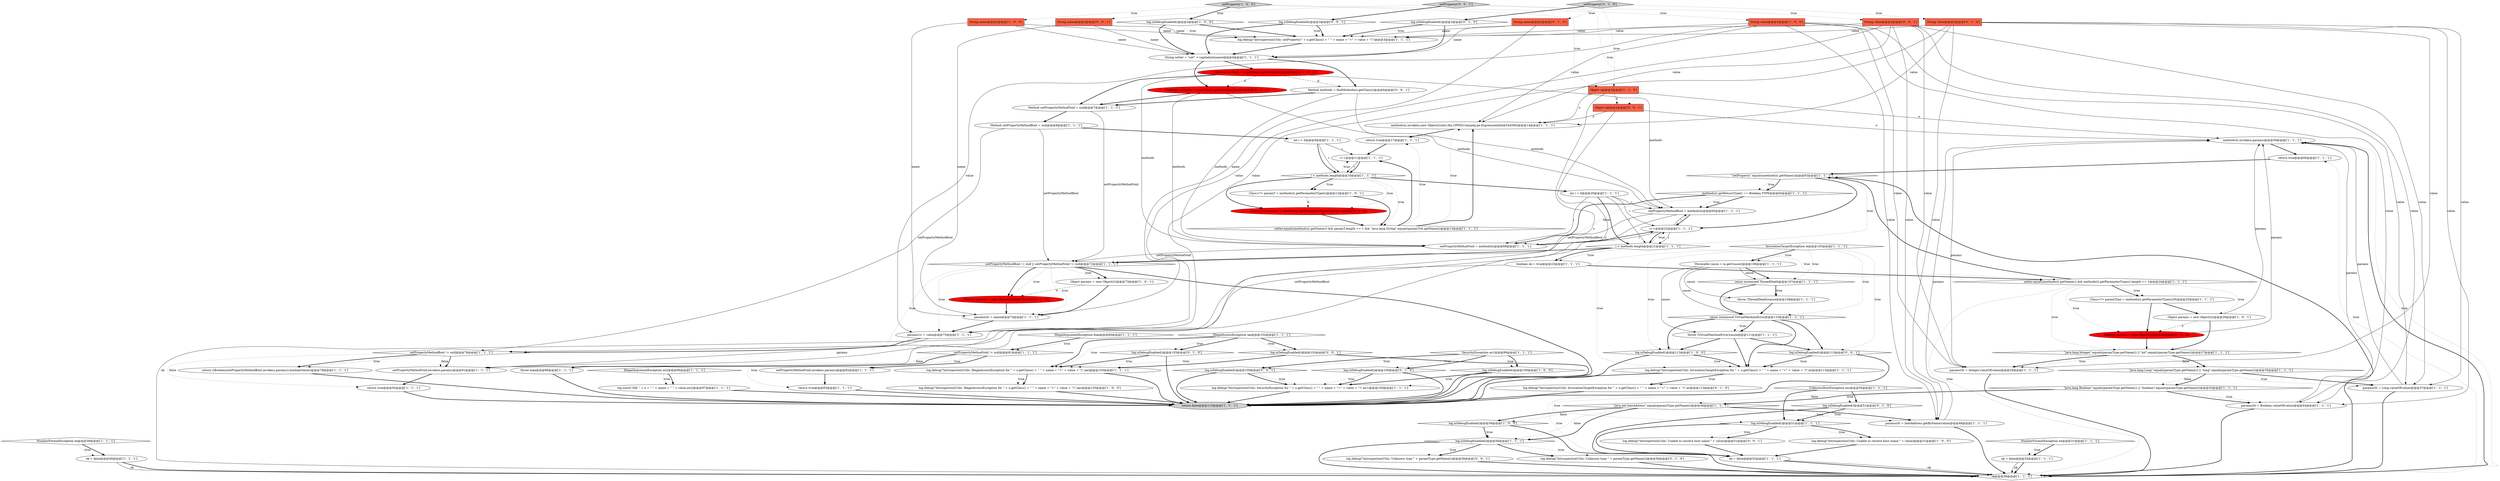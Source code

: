 digraph {
53 [style = filled, label = "setPropertyMethodVoid != null@@@81@@@['1', '1', '1']", fillcolor = white, shape = diamond image = "AAA0AAABBB1BBB"];
83 [style = filled, label = "Method(( methods = o.getClass().getMethods()@@@6@@@['0', '1', '0']", fillcolor = red, shape = ellipse image = "AAA1AAABBB2BBB"];
79 [style = filled, label = "log.isDebugEnabled()@@@103@@@['0', '1', '0']", fillcolor = white, shape = diamond image = "AAA0AAABBB2BBB"];
91 [style = filled, label = "log.isDebugEnabled()@@@100@@@['0', '1', '0']", fillcolor = white, shape = diamond image = "AAA0AAABBB2BBB"];
62 [style = filled, label = "return ((Boolean)setPropertyMethodBool.invoke(o,params)).booleanValue()@@@78@@@['1', '1', '1']", fillcolor = white, shape = ellipse image = "AAA0AAABBB1BBB"];
72 [style = filled, label = "Object params = new Object((((@@@26@@@['1', '0', '1']", fillcolor = white, shape = ellipse image = "AAA0AAABBB1BBB"];
75 [style = filled, label = "InvocationTargetException ie@@@105@@@['1', '1', '1']", fillcolor = white, shape = diamond image = "AAA0AAABBB1BBB"];
80 [style = filled, label = "log.debug(\"IntrospectionUtils: InvocationTargetException for \" + o.getClass() + \" \" + name + \"=\" + value + \")\",ie)@@@113@@@['0', '1', '0']", fillcolor = white, shape = ellipse image = "AAA0AAABBB2BBB"];
18 [style = filled, label = "IllegalAccessException iae@@@102@@@['1', '1', '1']", fillcolor = white, shape = diamond image = "AAA0AAABBB1BBB"];
78 [style = filled, label = "UnknownHostException exc@@@50@@@['1', '1', '1']", fillcolor = white, shape = diamond image = "AAA0AAABBB1BBB"];
68 [style = filled, label = "log.isDebugEnabled()@@@56@@@['1', '0', '0']", fillcolor = white, shape = diamond image = "AAA0AAABBB1BBB"];
67 [style = filled, label = "Object o@@@2@@@['1', '1', '0']", fillcolor = tomato, shape = box image = "AAA0AAABBB1BBB"];
4 [style = filled, label = "return false@@@115@@@['1', '1', '1']", fillcolor = lightgray, shape = ellipse image = "AAA0AAABBB1BBB"];
24 [style = filled, label = "i++@@@11@@@['1', '1', '1']", fillcolor = white, shape = ellipse image = "AAA0AAABBB1BBB"];
89 [style = filled, label = "log.isDebugEnabled()@@@3@@@['0', '1', '0']", fillcolor = white, shape = diamond image = "AAA0AAABBB2BBB"];
59 [style = filled, label = "methods(i(.getReturnType() == Boolean.TYPE@@@64@@@['1', '1', '1']", fillcolor = white, shape = diamond image = "AAA0AAABBB1BBB"];
28 [style = filled, label = "Throwable cause = ie.getCause()@@@106@@@['1', '1', '1']", fillcolor = white, shape = ellipse image = "AAA0AAABBB1BBB"];
60 [style = filled, label = "SecurityException ex1@@@99@@@['1', '1', '1']", fillcolor = white, shape = diamond image = "AAA0AAABBB1BBB"];
19 [style = filled, label = "\"java.net.InetAddress\".equals(paramType.getName())@@@46@@@['1', '1', '1']", fillcolor = white, shape = diamond image = "AAA0AAABBB1BBB"];
10 [style = filled, label = "ok = false@@@40@@@['1', '1', '1']", fillcolor = white, shape = ellipse image = "AAA0AAABBB1BBB"];
71 [style = filled, label = "int i = 0@@@20@@@['1', '1', '1']", fillcolor = white, shape = ellipse image = "AAA0AAABBB1BBB"];
85 [style = filled, label = "Class<?>(( paramT = methods(i(.getParameterTypes()@@@12@@@['0', '1', '0']", fillcolor = red, shape = ellipse image = "AAA1AAABBB2BBB"];
6 [style = filled, label = "params(0( = name@@@74@@@['1', '1', '1']", fillcolor = white, shape = ellipse image = "AAA0AAABBB1BBB"];
5 [style = filled, label = "log.isDebugEnabled()@@@3@@@['1', '0', '0']", fillcolor = white, shape = diamond image = "AAA0AAABBB1BBB"];
101 [style = filled, label = "log.debug(\"IntrospectionUtils: Unknown type \" + paramType.getName())@@@56@@@['0', '0', '1']", fillcolor = white, shape = ellipse image = "AAA0AAABBB3BBB"];
74 [style = filled, label = "setPropertyMethodBool = methods(i(@@@65@@@['1', '1', '1']", fillcolor = white, shape = ellipse image = "AAA0AAABBB1BBB"];
17 [style = filled, label = "IllegalArgumentException ex2@@@96@@@['1', '1', '1']", fillcolor = white, shape = diamond image = "AAA0AAABBB1BBB"];
22 [style = filled, label = "int i = 0@@@9@@@['1', '1', '1']", fillcolor = white, shape = ellipse image = "AAA0AAABBB1BBB"];
26 [style = filled, label = "return true@@@60@@@['1', '1', '1']", fillcolor = white, shape = ellipse image = "AAA0AAABBB1BBB"];
39 [style = filled, label = "Method methods = o.getClass().getMethods()@@@6@@@['1', '0', '0']", fillcolor = red, shape = ellipse image = "AAA1AAABBB1BBB"];
81 [style = filled, label = "String name@@@2@@@['0', '1', '0']", fillcolor = tomato, shape = box image = "AAA0AAABBB2BBB"];
92 [style = filled, label = "log.isDebugEnabled()@@@3@@@['0', '0', '1']", fillcolor = white, shape = diamond image = "AAA0AAABBB3BBB"];
51 [style = filled, label = "i < methods.length@@@10@@@['1', '1', '1']", fillcolor = white, shape = diamond image = "AAA0AAABBB1BBB"];
52 [style = filled, label = "cause instanceof ThreadDeath@@@107@@@['1', '1', '1']", fillcolor = white, shape = diamond image = "AAA0AAABBB1BBB"];
35 [style = filled, label = "log.debug(\"IntrospectionUtils: IllegalAccessException for \" + o.getClass() + \" \" + name + \"=\" + value + \")\",iae)@@@103@@@['1', '0', '0']", fillcolor = white, shape = ellipse image = "AAA0AAABBB1BBB"];
73 [style = filled, label = "NumberFormatException ex@@@31@@@['1', '1', '1']", fillcolor = white, shape = diamond image = "AAA0AAABBB1BBB"];
0 [style = filled, label = "i++@@@22@@@['1', '1', '1']", fillcolor = white, shape = ellipse image = "AAA0AAABBB1BBB"];
76 [style = filled, label = "params(0( = Long.valueOf(value)@@@37@@@['1', '1', '1']", fillcolor = white, shape = ellipse image = "AAA0AAABBB1BBB"];
94 [style = filled, label = "Method methods = findMethods(o.getClass())@@@6@@@['0', '0', '1']", fillcolor = white, shape = ellipse image = "AAA0AAABBB3BBB"];
54 [style = filled, label = "Object params = new Object((((@@@73@@@['1', '0', '1']", fillcolor = white, shape = ellipse image = "AAA0AAABBB1BBB"];
57 [style = filled, label = "setPropertyMethodVoid = methods(i(@@@68@@@['1', '1', '1']", fillcolor = white, shape = ellipse image = "AAA0AAABBB1BBB"];
14 [style = filled, label = "return true@@@17@@@['1', '1', '1']", fillcolor = white, shape = ellipse image = "AAA0AAABBB1BBB"];
77 [style = filled, label = "log.isDebugEnabled()@@@56@@@['1', '1', '1']", fillcolor = white, shape = diamond image = "AAA0AAABBB1BBB"];
63 [style = filled, label = "String setter = \"set\" + capitalize(name)@@@4@@@['1', '1', '1']", fillcolor = white, shape = ellipse image = "AAA0AAABBB1BBB"];
98 [style = filled, label = "log.isDebugEnabled()@@@113@@@['0', '0', '1']", fillcolor = white, shape = diamond image = "AAA0AAABBB3BBB"];
66 [style = filled, label = "\"setProperty\".equals(methods(i(.getName())@@@63@@@['1', '1', '1']", fillcolor = white, shape = diamond image = "AAA0AAABBB1BBB"];
69 [style = filled, label = "setPropertyMethodBool != null@@@76@@@['1', '1', '1']", fillcolor = white, shape = diamond image = "AAA0AAABBB1BBB"];
97 [style = filled, label = "String name@@@2@@@['0', '0', '1']", fillcolor = tomato, shape = box image = "AAA0AAABBB3BBB"];
70 [style = filled, label = "ok = false@@@52@@@['1', '1', '1']", fillcolor = white, shape = ellipse image = "AAA0AAABBB1BBB"];
82 [style = filled, label = "log.isDebugEnabled()@@@51@@@['0', '1', '0']", fillcolor = white, shape = diamond image = "AAA0AAABBB2BBB"];
96 [style = filled, label = "log.debug(\"IntrospectionUtils: Unable to resolve host name:\" + value)@@@51@@@['0', '0', '1']", fillcolor = white, shape = ellipse image = "AAA0AAABBB3BBB"];
36 [style = filled, label = "cause instanceof VirtualMachineError@@@110@@@['1', '1', '1']", fillcolor = white, shape = diamond image = "AAA0AAABBB1BBB"];
37 [style = filled, label = "ok = false@@@32@@@['1', '1', '1']", fillcolor = white, shape = ellipse image = "AAA0AAABBB1BBB"];
1 [style = filled, label = "methods(i(.invoke(o,params)@@@59@@@['1', '1', '1']", fillcolor = white, shape = ellipse image = "AAA0AAABBB1BBB"];
21 [style = filled, label = "log.debug(\"IntrospectionUtils: InvocationTargetException for \" + o.getClass() + \" \" + name + \"=\" + value + \")\",ie)@@@113@@@['1', '1', '1']", fillcolor = white, shape = ellipse image = "AAA0AAABBB1BBB"];
31 [style = filled, label = "params(0( = Boolean.valueOf(value)@@@44@@@['1', '1', '1']", fillcolor = white, shape = ellipse image = "AAA0AAABBB1BBB"];
13 [style = filled, label = "String name@@@2@@@['1', '0', '0']", fillcolor = tomato, shape = box image = "AAA0AAABBB1BBB"];
38 [style = filled, label = "IllegalArgumentException biae@@@80@@@['1', '1', '1']", fillcolor = white, shape = diamond image = "AAA0AAABBB1BBB"];
99 [style = filled, label = "String value@@@2@@@['0', '0', '1']", fillcolor = tomato, shape = box image = "AAA0AAABBB3BBB"];
50 [style = filled, label = "setter.equals(methods(i(.getName()) && methods(i(.getParameterTypes().length == 1@@@24@@@['1', '1', '1']", fillcolor = white, shape = diamond image = "AAA0AAABBB1BBB"];
42 [style = filled, label = "return true@@@83@@@['1', '1', '1']", fillcolor = white, shape = ellipse image = "AAA0AAABBB1BBB"];
23 [style = filled, label = "log.isDebugEnabled()@@@100@@@['1', '0', '0']", fillcolor = white, shape = diamond image = "AAA0AAABBB1BBB"];
48 [style = filled, label = "\"java.lang.Long\".equals(paramType.getName()) || \"long\".equals(paramType.getName())@@@35@@@['1', '1', '1']", fillcolor = white, shape = diamond image = "AAA0AAABBB1BBB"];
46 [style = filled, label = "throw biae@@@86@@@['1', '1', '1']", fillcolor = white, shape = ellipse image = "AAA0AAABBB1BBB"];
49 [style = filled, label = "Class<?> paramType = methods(i(.getParameterTypes()(0(@@@25@@@['1', '1', '1']", fillcolor = white, shape = ellipse image = "AAA0AAABBB1BBB"];
34 [style = filled, label = "Class<?> paramT = methods(i(.getParameterTypes()@@@12@@@['1', '0', '1']", fillcolor = white, shape = ellipse image = "AAA0AAABBB1BBB"];
29 [style = filled, label = "throw (VirtualMachineError)cause@@@111@@@['1', '1', '1']", fillcolor = white, shape = ellipse image = "AAA0AAABBB1BBB"];
25 [style = filled, label = "setPropertyMethodVoid.invoke(o,params)@@@91@@@['1', '1', '1']", fillcolor = white, shape = ellipse image = "AAA0AAABBB1BBB"];
58 [style = filled, label = "log.warn(\"IAE \" + o + \" \" + name + \" \" + value,ex2)@@@97@@@['1', '1', '1']", fillcolor = white, shape = ellipse image = "AAA0AAABBB1BBB"];
12 [style = filled, label = "log.debug(\"IntrospectionUtils: Unable to resolve host name:\" + value)@@@51@@@['1', '0', '0']", fillcolor = white, shape = ellipse image = "AAA0AAABBB1BBB"];
2 [style = filled, label = "throw (ThreadDeath)cause@@@108@@@['1', '1', '1']", fillcolor = white, shape = ellipse image = "AAA0AAABBB1BBB"];
30 [style = filled, label = "setPropertyMethodVoid.invoke(o,params)@@@82@@@['1', '1', '1']", fillcolor = white, shape = ellipse image = "AAA0AAABBB1BBB"];
33 [style = filled, label = "ok@@@58@@@['1', '1', '1']", fillcolor = white, shape = diamond image = "AAA0AAABBB1BBB"];
16 [style = filled, label = "return true@@@92@@@['1', '1', '1']", fillcolor = white, shape = ellipse image = "AAA0AAABBB1BBB"];
102 [style = filled, label = "Object o@@@2@@@['0', '0', '1']", fillcolor = tomato, shape = box image = "AAA0AAABBB3BBB"];
45 [style = filled, label = "log.debug(\"IntrospectionUtils: IllegalAccessException for \" + o.getClass() + \" \" + name + \"=\" + value + \")\",iae)@@@103@@@['1', '1', '1']", fillcolor = white, shape = ellipse image = "AAA0AAABBB1BBB"];
61 [style = filled, label = "setter.equals(methods(i(.getName()) && paramT.length == 1 && \"java.lang.String\".equals(paramT(0(.getName())@@@13@@@['1', '1', '1']", fillcolor = white, shape = diamond image = "AAA0AAABBB1BBB"];
84 [style = filled, label = "String value@@@2@@@['0', '1', '0']", fillcolor = tomato, shape = box image = "AAA0AAABBB2BBB"];
100 [style = filled, label = "log.isDebugEnabled()@@@103@@@['0', '0', '1']", fillcolor = white, shape = diamond image = "AAA0AAABBB3BBB"];
88 [style = filled, label = "log.debug(\"IntrospectionUtils: Unknown type \" + paramType.getName())@@@56@@@['0', '1', '0']", fillcolor = white, shape = ellipse image = "AAA0AAABBB2BBB"];
44 [style = filled, label = "\"java.lang.Boolean\".equals(paramType.getName()) || \"boolean\".equals(paramType.getName())@@@43@@@['1', '1', '1']", fillcolor = white, shape = diamond image = "AAA0AAABBB1BBB"];
93 [style = filled, label = "setProperty['0', '0', '1']", fillcolor = lightgray, shape = diamond image = "AAA0AAABBB3BBB"];
47 [style = filled, label = "log.isDebugEnabled()@@@51@@@['1', '1', '1']", fillcolor = white, shape = diamond image = "AAA0AAABBB1BBB"];
86 [style = filled, label = "Object(( params = new Object((((@@@73@@@['0', '1', '0']", fillcolor = red, shape = ellipse image = "AAA1AAABBB2BBB"];
87 [style = filled, label = "Object(( params = new Object((((@@@26@@@['0', '1', '0']", fillcolor = red, shape = ellipse image = "AAA1AAABBB2BBB"];
7 [style = filled, label = "setPropertyMethodBool != null || setPropertyMethodVoid != null@@@72@@@['1', '1', '1']", fillcolor = white, shape = diamond image = "AAA0AAABBB1BBB"];
90 [style = filled, label = "setProperty['0', '1', '0']", fillcolor = lightgray, shape = diamond image = "AAA0AAABBB2BBB"];
9 [style = filled, label = "methods(i(.invoke(o,new Object((((edu.fdu.CPPDG.tinypdg.pe.ExpressionInfo@544590)@@@14@@@['1', '1', '1']", fillcolor = white, shape = ellipse image = "AAA0AAABBB1BBB"];
20 [style = filled, label = "log.isDebugEnabled()@@@113@@@['1', '0', '0']", fillcolor = white, shape = diamond image = "AAA0AAABBB1BBB"];
27 [style = filled, label = "log.debug(\"IntrospectionUtils: SecurityException for \" + o.getClass() + \" \" + name + \"=\" + value + \")\",ex1)@@@100@@@['1', '1', '1']", fillcolor = white, shape = ellipse image = "AAA0AAABBB1BBB"];
15 [style = filled, label = "NumberFormatException ex@@@39@@@['1', '1', '1']", fillcolor = white, shape = diamond image = "AAA0AAABBB1BBB"];
41 [style = filled, label = "params(0( = Integer.valueOf(value)@@@29@@@['1', '1', '1']", fillcolor = white, shape = ellipse image = "AAA0AAABBB1BBB"];
43 [style = filled, label = "String value@@@2@@@['1', '0', '0']", fillcolor = tomato, shape = box image = "AAA0AAABBB1BBB"];
95 [style = filled, label = "log.isDebugEnabled()@@@100@@@['0', '0', '1']", fillcolor = white, shape = diamond image = "AAA0AAABBB3BBB"];
55 [style = filled, label = "params(0( = InetAddress.getByName(value)@@@48@@@['1', '1', '1']", fillcolor = white, shape = ellipse image = "AAA0AAABBB1BBB"];
8 [style = filled, label = "log.debug(\"IntrospectionUtils: setProperty(\" + o.getClass() + \" \" + name + \"=\" + value + \")\")@@@3@@@['1', '1', '1']", fillcolor = white, shape = ellipse image = "AAA0AAABBB1BBB"];
65 [style = filled, label = "params(1( = value@@@75@@@['1', '1', '1']", fillcolor = white, shape = ellipse image = "AAA0AAABBB1BBB"];
3 [style = filled, label = "Method setPropertyMethodVoid = null@@@7@@@['1', '1', '1']", fillcolor = white, shape = ellipse image = "AAA0AAABBB1BBB"];
64 [style = filled, label = "i < methods.length@@@21@@@['1', '1', '1']", fillcolor = white, shape = diamond image = "AAA0AAABBB1BBB"];
40 [style = filled, label = "\"java.lang.Integer\".equals(paramType.getName()) || \"int\".equals(paramType.getName())@@@27@@@['1', '1', '1']", fillcolor = white, shape = diamond image = "AAA0AAABBB1BBB"];
56 [style = filled, label = "setProperty['1', '0', '0']", fillcolor = lightgray, shape = diamond image = "AAA0AAABBB1BBB"];
32 [style = filled, label = "boolean ok = true@@@23@@@['1', '1', '1']", fillcolor = white, shape = ellipse image = "AAA0AAABBB1BBB"];
11 [style = filled, label = "Method setPropertyMethodBool = null@@@8@@@['1', '1', '1']", fillcolor = white, shape = ellipse image = "AAA0AAABBB1BBB"];
14->24 [style = bold, label=""];
56->67 [style = dotted, label="true"];
15->10 [style = bold, label=""];
34->61 [style = bold, label=""];
21->80 [style = bold, label=""];
18->100 [style = bold, label=""];
7->54 [style = dotted, label="true"];
5->63 [style = bold, label=""];
19->55 [style = bold, label=""];
77->88 [style = bold, label=""];
39->83 [style = dashed, label="0"];
7->69 [style = dotted, label="true"];
36->29 [style = bold, label=""];
7->86 [style = bold, label=""];
64->32 [style = dotted, label="true"];
8->63 [style = bold, label=""];
43->76 [style = solid, label="value"];
92->8 [style = dotted, label="true"];
71->64 [style = solid, label="i"];
75->36 [style = dotted, label="true"];
44->19 [style = bold, label=""];
59->57 [style = bold, label=""];
75->98 [style = dotted, label="true"];
56->43 [style = dotted, label="true"];
94->3 [style = bold, label=""];
92->8 [style = bold, label=""];
57->7 [style = solid, label="setPropertyMethodVoid"];
48->76 [style = dotted, label="true"];
43->41 [style = solid, label="value"];
40->48 [style = dotted, label="false"];
33->26 [style = dotted, label="true"];
18->45 [style = bold, label=""];
36->20 [style = bold, label=""];
98->21 [style = bold, label=""];
63->83 [style = bold, label=""];
99->8 [style = solid, label="value"];
66->0 [style = bold, label=""];
83->57 [style = solid, label="methods"];
71->0 [style = solid, label="i"];
24->51 [style = solid, label="i"];
81->8 [style = solid, label="name"];
7->86 [style = dotted, label="true"];
93->92 [style = bold, label=""];
101->33 [style = bold, label=""];
32->33 [style = solid, label="ok"];
99->76 [style = solid, label="value"];
91->27 [style = dotted, label="true"];
85->61 [style = bold, label=""];
28->52 [style = bold, label=""];
0->74 [style = solid, label="i"];
71->64 [style = bold, label=""];
77->88 [style = dotted, label="true"];
89->8 [style = bold, label=""];
99->55 [style = solid, label="value"];
22->51 [style = solid, label="i"];
97->63 [style = solid, label="name"];
28->2 [style = solid, label="cause"];
48->44 [style = dotted, label="false"];
9->14 [style = bold, label=""];
65->69 [style = bold, label=""];
84->41 [style = solid, label="value"];
50->33 [style = dotted, label="true"];
13->8 [style = solid, label="name"];
98->21 [style = dotted, label="true"];
61->24 [style = bold, label=""];
50->66 [style = bold, label=""];
69->62 [style = dotted, label="true"];
54->6 [style = bold, label=""];
79->45 [style = bold, label=""];
71->57 [style = solid, label="i"];
44->19 [style = dotted, label="false"];
2->36 [style = bold, label=""];
37->33 [style = bold, label=""];
94->57 [style = solid, label="methods"];
45->35 [style = bold, label=""];
90->89 [style = bold, label=""];
3->7 [style = solid, label="setPropertyMethodVoid"];
26->66 [style = bold, label=""];
78->47 [style = dotted, label="true"];
75->52 [style = dotted, label="true"];
51->71 [style = bold, label=""];
40->41 [style = dotted, label="true"];
47->96 [style = dotted, label="true"];
60->23 [style = bold, label=""];
67->25 [style = solid, label="o"];
39->94 [style = dashed, label="0"];
7->6 [style = dotted, label="true"];
43->31 [style = solid, label="value"];
51->34 [style = dotted, label="true"];
73->37 [style = bold, label=""];
53->30 [style = dotted, label="true"];
82->47 [style = bold, label=""];
80->4 [style = bold, label=""];
51->24 [style = dotted, label="true"];
96->70 [style = bold, label=""];
47->12 [style = dotted, label="true"];
67->9 [style = solid, label="o"];
30->42 [style = bold, label=""];
28->36 [style = solid, label="cause"];
3->11 [style = bold, label=""];
38->53 [style = bold, label=""];
70->33 [style = bold, label=""];
53->30 [style = bold, label=""];
15->10 [style = dotted, label="true"];
43->8 [style = solid, label="value"];
57->0 [style = bold, label=""];
48->44 [style = bold, label=""];
75->28 [style = bold, label=""];
88->33 [style = bold, label=""];
84->9 [style = solid, label="value"];
95->27 [style = dotted, label="true"];
50->49 [style = bold, label=""];
89->63 [style = bold, label=""];
90->81 [style = dotted, label="true"];
51->85 [style = bold, label=""];
69->62 [style = bold, label=""];
84->76 [style = solid, label="value"];
19->68 [style = dotted, label="false"];
18->45 [style = dotted, label="true"];
69->16 [style = dotted, label="false"];
29->20 [style = bold, label=""];
87->40 [style = bold, label=""];
72->1 [style = solid, label="params"];
102->25 [style = solid, label="o"];
46->4 [style = bold, label=""];
0->64 [style = solid, label="i"];
52->2 [style = dotted, label="true"];
75->28 [style = dotted, label="true"];
31->33 [style = bold, label=""];
99->9 [style = solid, label="value"];
73->37 [style = dotted, label="true"];
82->70 [style = bold, label=""];
23->27 [style = dotted, label="true"];
11->7 [style = solid, label="setPropertyMethodBool"];
99->41 [style = solid, label="value"];
44->31 [style = dotted, label="true"];
79->4 [style = bold, label=""];
64->50 [style = dotted, label="true"];
41->1 [style = solid, label="params"];
74->7 [style = solid, label="setPropertyMethodBool"];
84->8 [style = solid, label="value"];
69->25 [style = dotted, label="false"];
55->1 [style = solid, label="params"];
5->8 [style = dotted, label="true"];
64->0 [style = dotted, label="true"];
36->29 [style = dotted, label="true"];
52->36 [style = bold, label=""];
78->82 [style = bold, label=""];
100->4 [style = bold, label=""];
13->6 [style = solid, label="name"];
63->39 [style = bold, label=""];
87->1 [style = solid, label="params"];
32->50 [style = bold, label=""];
61->14 [style = dotted, label="true"];
50->49 [style = dotted, label="true"];
21->4 [style = bold, label=""];
37->33 [style = solid, label="ok"];
47->96 [style = bold, label=""];
24->51 [style = bold, label=""];
97->8 [style = solid, label="name"];
78->70 [style = dotted, label="true"];
51->85 [style = dotted, label="true"];
50->87 [style = dotted, label="true"];
21->80 [style = dotted, label="true"];
100->45 [style = bold, label=""];
17->58 [style = bold, label=""];
91->4 [style = bold, label=""];
102->9 [style = solid, label="o"];
98->4 [style = bold, label=""];
61->9 [style = dotted, label="true"];
48->76 [style = bold, label=""];
19->68 [style = bold, label=""];
56->5 [style = bold, label=""];
83->3 [style = bold, label=""];
51->61 [style = dotted, label="true"];
84->55 [style = solid, label="value"];
7->4 [style = bold, label=""];
72->40 [style = bold, label=""];
86->6 [style = bold, label=""];
12->70 [style = bold, label=""];
18->79 [style = bold, label=""];
47->70 [style = bold, label=""];
7->54 [style = bold, label=""];
25->16 [style = bold, label=""];
36->98 [style = bold, label=""];
93->102 [style = dotted, label="true"];
29->21 [style = bold, label=""];
53->46 [style = dotted, label="false"];
76->33 [style = bold, label=""];
56->13 [style = dotted, label="true"];
17->58 [style = dotted, label="true"];
39->57 [style = solid, label="methods"];
53->42 [style = dotted, label="true"];
6->65 [style = bold, label=""];
92->63 [style = bold, label=""];
29->98 [style = bold, label=""];
42->4 [style = bold, label=""];
53->46 [style = bold, label=""];
22->51 [style = bold, label=""];
81->63 [style = solid, label="name"];
74->69 [style = solid, label="setPropertyMethodBool"];
102->1 [style = solid, label="o"];
99->65 [style = solid, label="value"];
64->66 [style = dotted, label="true"];
89->8 [style = dotted, label="true"];
67->1 [style = solid, label="o"];
77->101 [style = bold, label=""];
49->87 [style = bold, label=""];
0->57 [style = solid, label="i"];
11->69 [style = solid, label="setPropertyMethodBool"];
84->31 [style = solid, label="value"];
43->55 [style = solid, label="value"];
76->1 [style = solid, label="params"];
10->33 [style = solid, label="ok"];
70->33 [style = solid, label="ok"];
66->59 [style = dotted, label="true"];
78->82 [style = dotted, label="true"];
90->84 [style = dotted, label="true"];
11->22 [style = bold, label=""];
60->91 [style = dotted, label="true"];
41->33 [style = bold, label=""];
10->33 [style = bold, label=""];
58->4 [style = bold, label=""];
16->4 [style = bold, label=""];
81->6 [style = solid, label="name"];
71->74 [style = solid, label="i"];
64->32 [style = bold, label=""];
77->101 [style = dotted, label="true"];
19->77 [style = bold, label=""];
44->31 [style = bold, label=""];
22->24 [style = solid, label="i"];
79->45 [style = dotted, label="true"];
39->74 [style = solid, label="methods"];
5->8 [style = bold, label=""];
19->77 [style = dotted, label="false"];
100->45 [style = dotted, label="true"];
84->65 [style = solid, label="value"];
33->66 [style = bold, label=""];
50->40 [style = dotted, label="true"];
40->48 [style = bold, label=""];
60->95 [style = dotted, label="true"];
23->27 [style = bold, label=""];
18->100 [style = dotted, label="true"];
75->20 [style = dotted, label="true"];
74->0 [style = bold, label=""];
62->4 [style = bold, label=""];
47->12 [style = bold, label=""];
60->23 [style = dotted, label="true"];
68->33 [style = bold, label=""];
18->79 [style = dotted, label="true"];
23->4 [style = bold, label=""];
63->94 [style = bold, label=""];
39->3 [style = bold, label=""];
72->87 [style = dashed, label="0"];
43->65 [style = solid, label="value"];
54->86 [style = dashed, label="0"];
33->1 [style = bold, label=""];
52->2 [style = bold, label=""];
20->21 [style = dotted, label="true"];
61->9 [style = bold, label=""];
60->91 [style = bold, label=""];
93->99 [style = dotted, label="true"];
34->85 [style = dashed, label="0"];
1->26 [style = bold, label=""];
59->74 [style = bold, label=""];
90->67 [style = dotted, label="true"];
67->102 [style = dashed, label="0"];
35->4 [style = bold, label=""];
95->27 [style = bold, label=""];
68->77 [style = bold, label=""];
13->63 [style = solid, label="name"];
20->4 [style = bold, label=""];
45->4 [style = bold, label=""];
83->74 [style = solid, label="methods"];
20->21 [style = bold, label=""];
0->64 [style = bold, label=""];
60->95 [style = bold, label=""];
65->25 [style = solid, label="params"];
36->21 [style = bold, label=""];
64->7 [style = bold, label=""];
27->4 [style = bold, label=""];
59->57 [style = dotted, label="false"];
78->47 [style = bold, label=""];
99->31 [style = solid, label="value"];
19->55 [style = dotted, label="true"];
31->1 [style = solid, label="params"];
93->97 [style = dotted, label="true"];
38->53 [style = dotted, label="true"];
68->77 [style = dotted, label="true"];
7->65 [style = dotted, label="true"];
45->35 [style = dotted, label="true"];
40->41 [style = bold, label=""];
91->27 [style = bold, label=""];
33->1 [style = dotted, label="true"];
28->29 [style = solid, label="cause"];
77->33 [style = bold, label=""];
82->47 [style = dotted, label="true"];
69->25 [style = bold, label=""];
75->21 [style = dotted, label="true"];
51->34 [style = bold, label=""];
95->4 [style = bold, label=""];
94->74 [style = solid, label="methods"];
28->52 [style = solid, label="cause"];
59->74 [style = dotted, label="true"];
43->9 [style = solid, label="value"];
66->59 [style = bold, label=""];
55->33 [style = bold, label=""];
50->72 [style = dotted, label="true"];
97->6 [style = solid, label="name"];
49->72 [style = bold, label=""];
}
